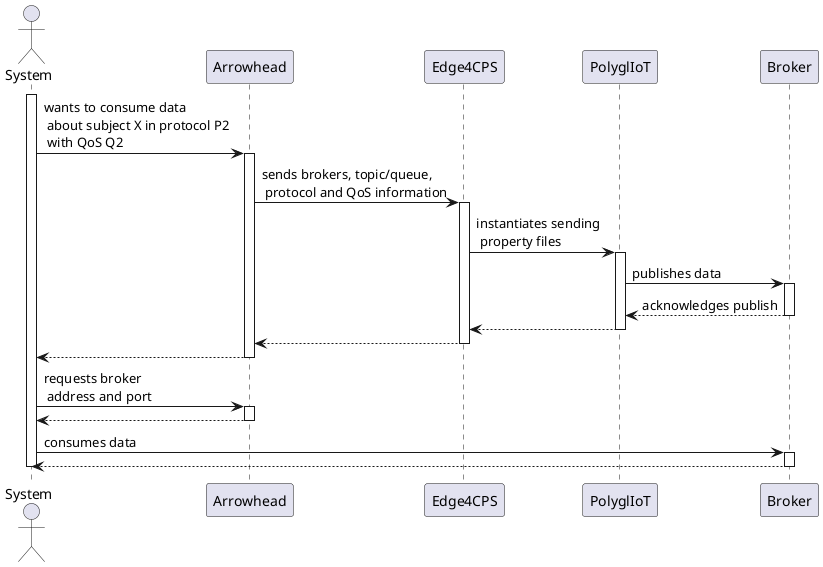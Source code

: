 @startuml

actor System as usr
participant Arrowhead as ah
participant Edge4CPS as edge
participant PolyglIoT as mpt
participant "Broker" as b

activate usr
usr -> ah : wants to consume data \n about subject X in protocol P2 \n with QoS Q2
activate ah
ah -> edge : sends brokers, topic/queue, \n protocol and QoS information
activate edge
edge -> mpt : instantiates sending \n property files
activate mpt
mpt -> b : publishes data
activate b
b --> mpt : acknowledges publish
deactivate b
mpt --> edge
deactivate mpt
edge --> ah
deactivate edge
ah --> usr
deactivate ah
usr -> ah : requests broker \n address and port
activate ah
ah --> usr
deactivate ah
usr -> b : consumes data
activate b
b --> usr
deactivate b
deactivate usr

@enduml